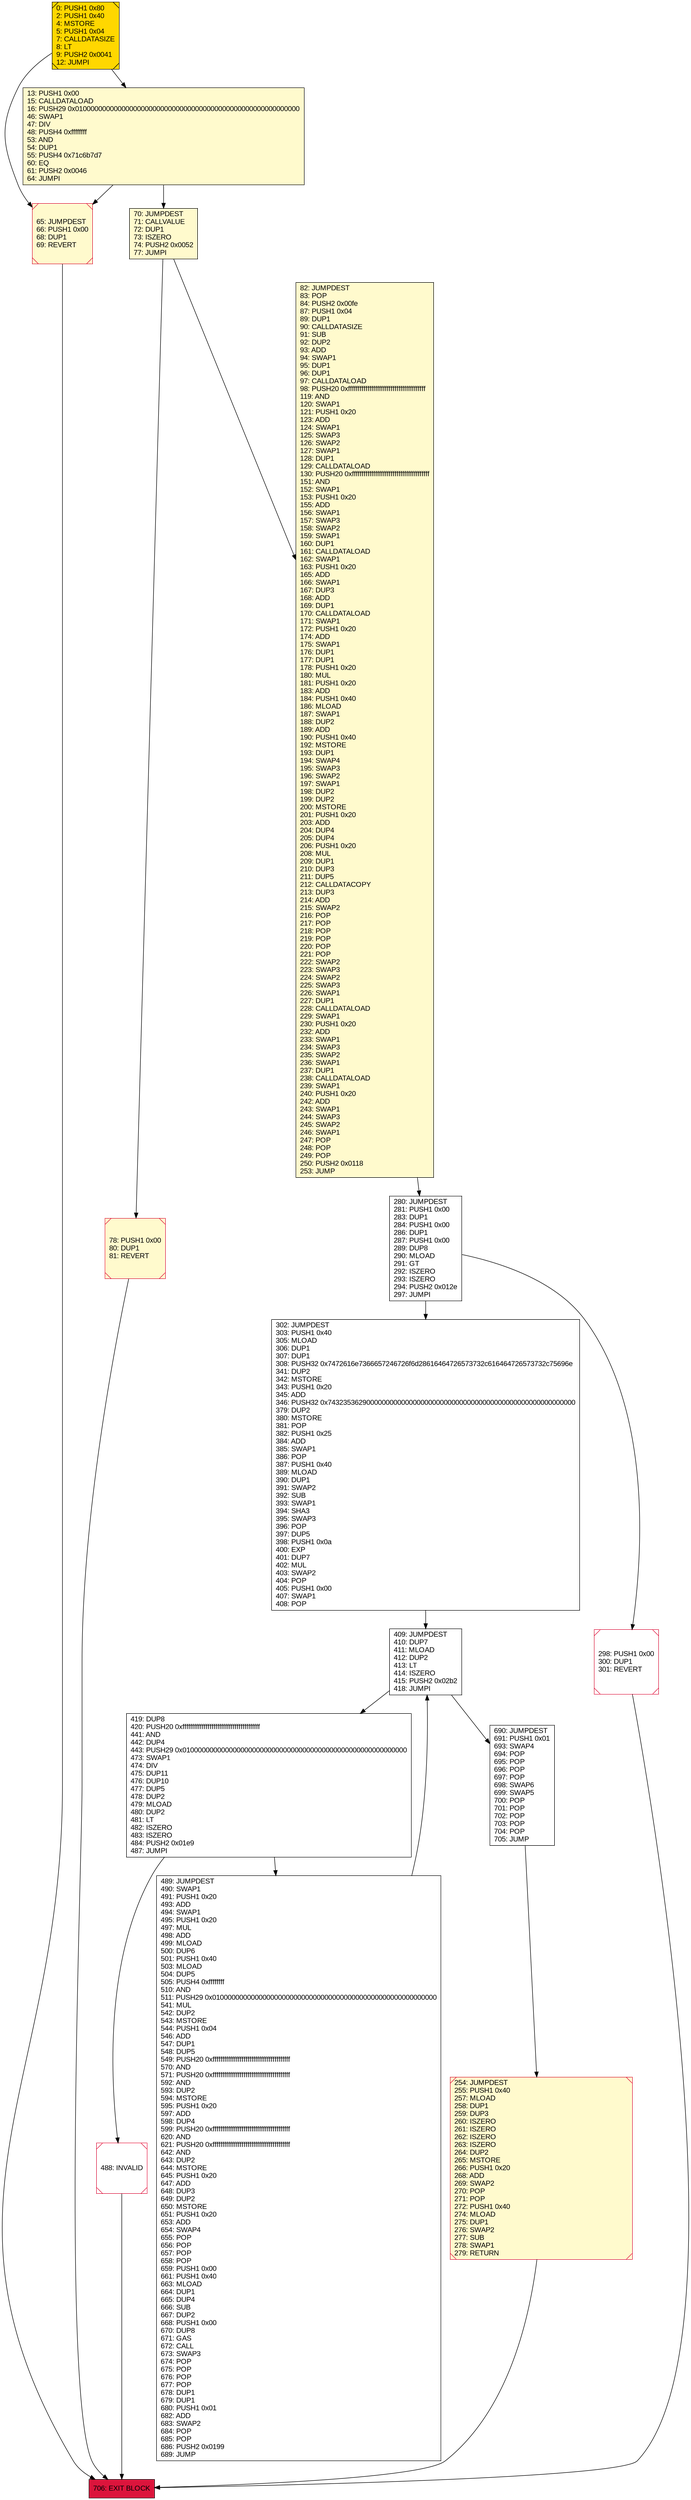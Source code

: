 digraph G {
bgcolor=transparent rankdir=UD;
node [shape=box style=filled color=black fillcolor=white fontname=arial fontcolor=black];
302 [label="302: JUMPDEST\l303: PUSH1 0x40\l305: MLOAD\l306: DUP1\l307: DUP1\l308: PUSH32 0x7472616e7366657246726f6d28616464726573732c616464726573732c75696e\l341: DUP2\l342: MSTORE\l343: PUSH1 0x20\l345: ADD\l346: PUSH32 0x7432353629000000000000000000000000000000000000000000000000000000\l379: DUP2\l380: MSTORE\l381: POP\l382: PUSH1 0x25\l384: ADD\l385: SWAP1\l386: POP\l387: PUSH1 0x40\l389: MLOAD\l390: DUP1\l391: SWAP2\l392: SUB\l393: SWAP1\l394: SHA3\l395: SWAP3\l396: POP\l397: DUP5\l398: PUSH1 0x0a\l400: EXP\l401: DUP7\l402: MUL\l403: SWAP2\l404: POP\l405: PUSH1 0x00\l407: SWAP1\l408: POP\l" ];
706 [label="706: EXIT BLOCK\l" fillcolor=crimson ];
254 [label="254: JUMPDEST\l255: PUSH1 0x40\l257: MLOAD\l258: DUP1\l259: DUP3\l260: ISZERO\l261: ISZERO\l262: ISZERO\l263: ISZERO\l264: DUP2\l265: MSTORE\l266: PUSH1 0x20\l268: ADD\l269: SWAP2\l270: POP\l271: POP\l272: PUSH1 0x40\l274: MLOAD\l275: DUP1\l276: SWAP2\l277: SUB\l278: SWAP1\l279: RETURN\l" fillcolor=lemonchiffon shape=Msquare color=crimson ];
419 [label="419: DUP8\l420: PUSH20 0xffffffffffffffffffffffffffffffffffffffff\l441: AND\l442: DUP4\l443: PUSH29 0x0100000000000000000000000000000000000000000000000000000000\l473: SWAP1\l474: DIV\l475: DUP11\l476: DUP10\l477: DUP5\l478: DUP2\l479: MLOAD\l480: DUP2\l481: LT\l482: ISZERO\l483: ISZERO\l484: PUSH2 0x01e9\l487: JUMPI\l" ];
65 [label="65: JUMPDEST\l66: PUSH1 0x00\l68: DUP1\l69: REVERT\l" fillcolor=lemonchiffon shape=Msquare color=crimson ];
0 [label="0: PUSH1 0x80\l2: PUSH1 0x40\l4: MSTORE\l5: PUSH1 0x04\l7: CALLDATASIZE\l8: LT\l9: PUSH2 0x0041\l12: JUMPI\l" fillcolor=lemonchiffon shape=Msquare fillcolor=gold ];
280 [label="280: JUMPDEST\l281: PUSH1 0x00\l283: DUP1\l284: PUSH1 0x00\l286: DUP1\l287: PUSH1 0x00\l289: DUP8\l290: MLOAD\l291: GT\l292: ISZERO\l293: ISZERO\l294: PUSH2 0x012e\l297: JUMPI\l" ];
298 [label="298: PUSH1 0x00\l300: DUP1\l301: REVERT\l" shape=Msquare color=crimson ];
409 [label="409: JUMPDEST\l410: DUP7\l411: MLOAD\l412: DUP2\l413: LT\l414: ISZERO\l415: PUSH2 0x02b2\l418: JUMPI\l" ];
70 [label="70: JUMPDEST\l71: CALLVALUE\l72: DUP1\l73: ISZERO\l74: PUSH2 0x0052\l77: JUMPI\l" fillcolor=lemonchiffon ];
489 [label="489: JUMPDEST\l490: SWAP1\l491: PUSH1 0x20\l493: ADD\l494: SWAP1\l495: PUSH1 0x20\l497: MUL\l498: ADD\l499: MLOAD\l500: DUP6\l501: PUSH1 0x40\l503: MLOAD\l504: DUP5\l505: PUSH4 0xffffffff\l510: AND\l511: PUSH29 0x0100000000000000000000000000000000000000000000000000000000\l541: MUL\l542: DUP2\l543: MSTORE\l544: PUSH1 0x04\l546: ADD\l547: DUP1\l548: DUP5\l549: PUSH20 0xffffffffffffffffffffffffffffffffffffffff\l570: AND\l571: PUSH20 0xffffffffffffffffffffffffffffffffffffffff\l592: AND\l593: DUP2\l594: MSTORE\l595: PUSH1 0x20\l597: ADD\l598: DUP4\l599: PUSH20 0xffffffffffffffffffffffffffffffffffffffff\l620: AND\l621: PUSH20 0xffffffffffffffffffffffffffffffffffffffff\l642: AND\l643: DUP2\l644: MSTORE\l645: PUSH1 0x20\l647: ADD\l648: DUP3\l649: DUP2\l650: MSTORE\l651: PUSH1 0x20\l653: ADD\l654: SWAP4\l655: POP\l656: POP\l657: POP\l658: POP\l659: PUSH1 0x00\l661: PUSH1 0x40\l663: MLOAD\l664: DUP1\l665: DUP4\l666: SUB\l667: DUP2\l668: PUSH1 0x00\l670: DUP8\l671: GAS\l672: CALL\l673: SWAP3\l674: POP\l675: POP\l676: POP\l677: POP\l678: DUP1\l679: DUP1\l680: PUSH1 0x01\l682: ADD\l683: SWAP2\l684: POP\l685: POP\l686: PUSH2 0x0199\l689: JUMP\l" ];
78 [label="78: PUSH1 0x00\l80: DUP1\l81: REVERT\l" fillcolor=lemonchiffon shape=Msquare color=crimson ];
13 [label="13: PUSH1 0x00\l15: CALLDATALOAD\l16: PUSH29 0x0100000000000000000000000000000000000000000000000000000000\l46: SWAP1\l47: DIV\l48: PUSH4 0xffffffff\l53: AND\l54: DUP1\l55: PUSH4 0x71c6b7d7\l60: EQ\l61: PUSH2 0x0046\l64: JUMPI\l" fillcolor=lemonchiffon ];
82 [label="82: JUMPDEST\l83: POP\l84: PUSH2 0x00fe\l87: PUSH1 0x04\l89: DUP1\l90: CALLDATASIZE\l91: SUB\l92: DUP2\l93: ADD\l94: SWAP1\l95: DUP1\l96: DUP1\l97: CALLDATALOAD\l98: PUSH20 0xffffffffffffffffffffffffffffffffffffffff\l119: AND\l120: SWAP1\l121: PUSH1 0x20\l123: ADD\l124: SWAP1\l125: SWAP3\l126: SWAP2\l127: SWAP1\l128: DUP1\l129: CALLDATALOAD\l130: PUSH20 0xffffffffffffffffffffffffffffffffffffffff\l151: AND\l152: SWAP1\l153: PUSH1 0x20\l155: ADD\l156: SWAP1\l157: SWAP3\l158: SWAP2\l159: SWAP1\l160: DUP1\l161: CALLDATALOAD\l162: SWAP1\l163: PUSH1 0x20\l165: ADD\l166: SWAP1\l167: DUP3\l168: ADD\l169: DUP1\l170: CALLDATALOAD\l171: SWAP1\l172: PUSH1 0x20\l174: ADD\l175: SWAP1\l176: DUP1\l177: DUP1\l178: PUSH1 0x20\l180: MUL\l181: PUSH1 0x20\l183: ADD\l184: PUSH1 0x40\l186: MLOAD\l187: SWAP1\l188: DUP2\l189: ADD\l190: PUSH1 0x40\l192: MSTORE\l193: DUP1\l194: SWAP4\l195: SWAP3\l196: SWAP2\l197: SWAP1\l198: DUP2\l199: DUP2\l200: MSTORE\l201: PUSH1 0x20\l203: ADD\l204: DUP4\l205: DUP4\l206: PUSH1 0x20\l208: MUL\l209: DUP1\l210: DUP3\l211: DUP5\l212: CALLDATACOPY\l213: DUP3\l214: ADD\l215: SWAP2\l216: POP\l217: POP\l218: POP\l219: POP\l220: POP\l221: POP\l222: SWAP2\l223: SWAP3\l224: SWAP2\l225: SWAP3\l226: SWAP1\l227: DUP1\l228: CALLDATALOAD\l229: SWAP1\l230: PUSH1 0x20\l232: ADD\l233: SWAP1\l234: SWAP3\l235: SWAP2\l236: SWAP1\l237: DUP1\l238: CALLDATALOAD\l239: SWAP1\l240: PUSH1 0x20\l242: ADD\l243: SWAP1\l244: SWAP3\l245: SWAP2\l246: SWAP1\l247: POP\l248: POP\l249: POP\l250: PUSH2 0x0118\l253: JUMP\l" fillcolor=lemonchiffon ];
488 [label="488: INVALID\l" shape=Msquare color=crimson ];
690 [label="690: JUMPDEST\l691: PUSH1 0x01\l693: SWAP4\l694: POP\l695: POP\l696: POP\l697: POP\l698: SWAP6\l699: SWAP5\l700: POP\l701: POP\l702: POP\l703: POP\l704: POP\l705: JUMP\l" ];
254 -> 706;
280 -> 298;
70 -> 78;
489 -> 409;
65 -> 706;
298 -> 706;
280 -> 302;
0 -> 65;
302 -> 409;
419 -> 489;
78 -> 706;
409 -> 419;
13 -> 65;
409 -> 690;
419 -> 488;
488 -> 706;
0 -> 13;
70 -> 82;
690 -> 254;
82 -> 280;
13 -> 70;
}
